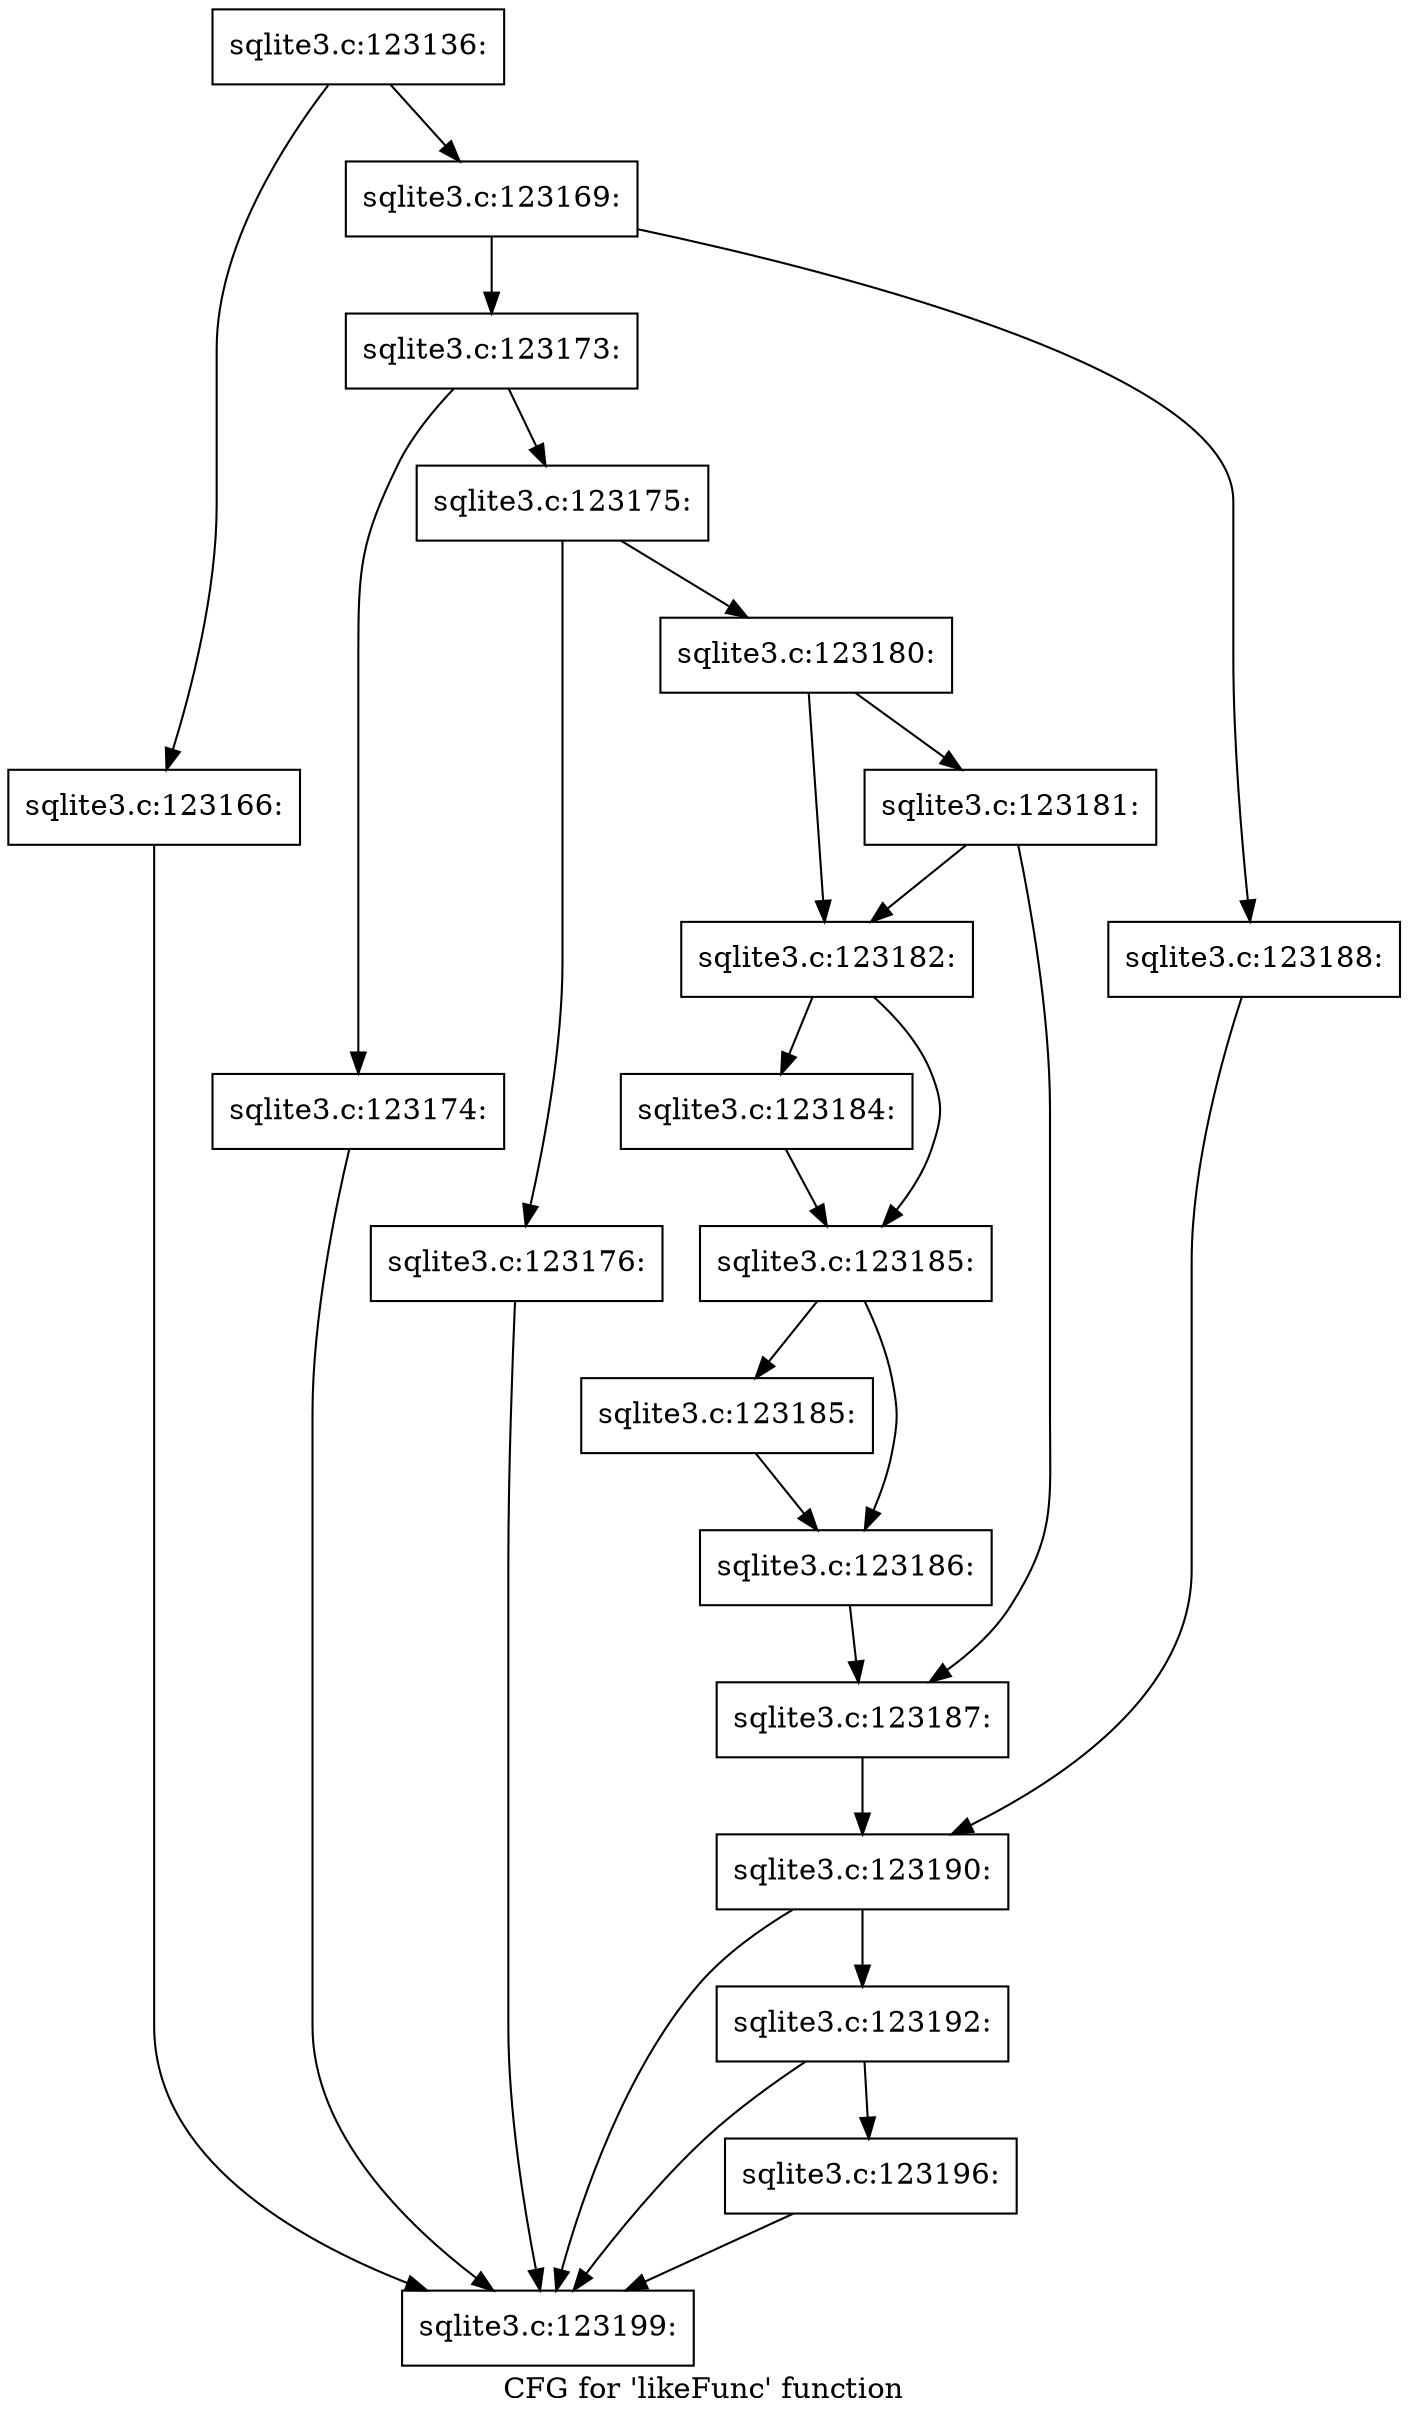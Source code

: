 digraph "CFG for 'likeFunc' function" {
	label="CFG for 'likeFunc' function";

	Node0x55c0f5d85c00 [shape=record,label="{sqlite3.c:123136:}"];
	Node0x55c0f5d85c00 -> Node0x55c0fa23c350;
	Node0x55c0f5d85c00 -> Node0x55c0fa23c3a0;
	Node0x55c0fa23c350 [shape=record,label="{sqlite3.c:123166:}"];
	Node0x55c0fa23c350 -> Node0x55c0fa241a50;
	Node0x55c0fa23c3a0 [shape=record,label="{sqlite3.c:123169:}"];
	Node0x55c0fa23c3a0 -> Node0x55c0fa23cf50;
	Node0x55c0fa23c3a0 -> Node0x55c0fa23cff0;
	Node0x55c0fa23cf50 [shape=record,label="{sqlite3.c:123173:}"];
	Node0x55c0fa23cf50 -> Node0x55c0fa23d9c0;
	Node0x55c0fa23cf50 -> Node0x55c0fa23da10;
	Node0x55c0fa23d9c0 [shape=record,label="{sqlite3.c:123174:}"];
	Node0x55c0fa23d9c0 -> Node0x55c0fa241a50;
	Node0x55c0fa23da10 [shape=record,label="{sqlite3.c:123175:}"];
	Node0x55c0fa23da10 -> Node0x55c0fa23de10;
	Node0x55c0fa23da10 -> Node0x55c0fa23de60;
	Node0x55c0fa23de10 [shape=record,label="{sqlite3.c:123176:}"];
	Node0x55c0fa23de10 -> Node0x55c0fa241a50;
	Node0x55c0fa23de60 [shape=record,label="{sqlite3.c:123180:}"];
	Node0x55c0fa23de60 -> Node0x55c0fa23ead0;
	Node0x55c0fa23de60 -> Node0x55c0fa23eb70;
	Node0x55c0fa23eb70 [shape=record,label="{sqlite3.c:123181:}"];
	Node0x55c0fa23eb70 -> Node0x55c0fa23ead0;
	Node0x55c0fa23eb70 -> Node0x55c0fa23eb20;
	Node0x55c0fa23ead0 [shape=record,label="{sqlite3.c:123182:}"];
	Node0x55c0fa23ead0 -> Node0x55c0fa23fa60;
	Node0x55c0fa23ead0 -> Node0x55c0fa23fab0;
	Node0x55c0fa23fa60 [shape=record,label="{sqlite3.c:123184:}"];
	Node0x55c0fa23fa60 -> Node0x55c0fa23fab0;
	Node0x55c0fa23fab0 [shape=record,label="{sqlite3.c:123185:}"];
	Node0x55c0fa23fab0 -> Node0x55c0fa240340;
	Node0x55c0fa23fab0 -> Node0x55c0fa240390;
	Node0x55c0fa240340 [shape=record,label="{sqlite3.c:123185:}"];
	Node0x55c0fa240340 -> Node0x55c0fa240390;
	Node0x55c0fa240390 [shape=record,label="{sqlite3.c:123186:}"];
	Node0x55c0fa240390 -> Node0x55c0fa23eb20;
	Node0x55c0fa23eb20 [shape=record,label="{sqlite3.c:123187:}"];
	Node0x55c0fa23eb20 -> Node0x55c0fa23cfa0;
	Node0x55c0fa23cff0 [shape=record,label="{sqlite3.c:123188:}"];
	Node0x55c0fa23cff0 -> Node0x55c0fa23cfa0;
	Node0x55c0fa23cfa0 [shape=record,label="{sqlite3.c:123190:}"];
	Node0x55c0fa23cfa0 -> Node0x55c0fa241aa0;
	Node0x55c0fa23cfa0 -> Node0x55c0fa241a50;
	Node0x55c0fa241aa0 [shape=record,label="{sqlite3.c:123192:}"];
	Node0x55c0fa241aa0 -> Node0x55c0fa241a00;
	Node0x55c0fa241aa0 -> Node0x55c0fa241a50;
	Node0x55c0fa241a00 [shape=record,label="{sqlite3.c:123196:}"];
	Node0x55c0fa241a00 -> Node0x55c0fa241a50;
	Node0x55c0fa241a50 [shape=record,label="{sqlite3.c:123199:}"];
}
